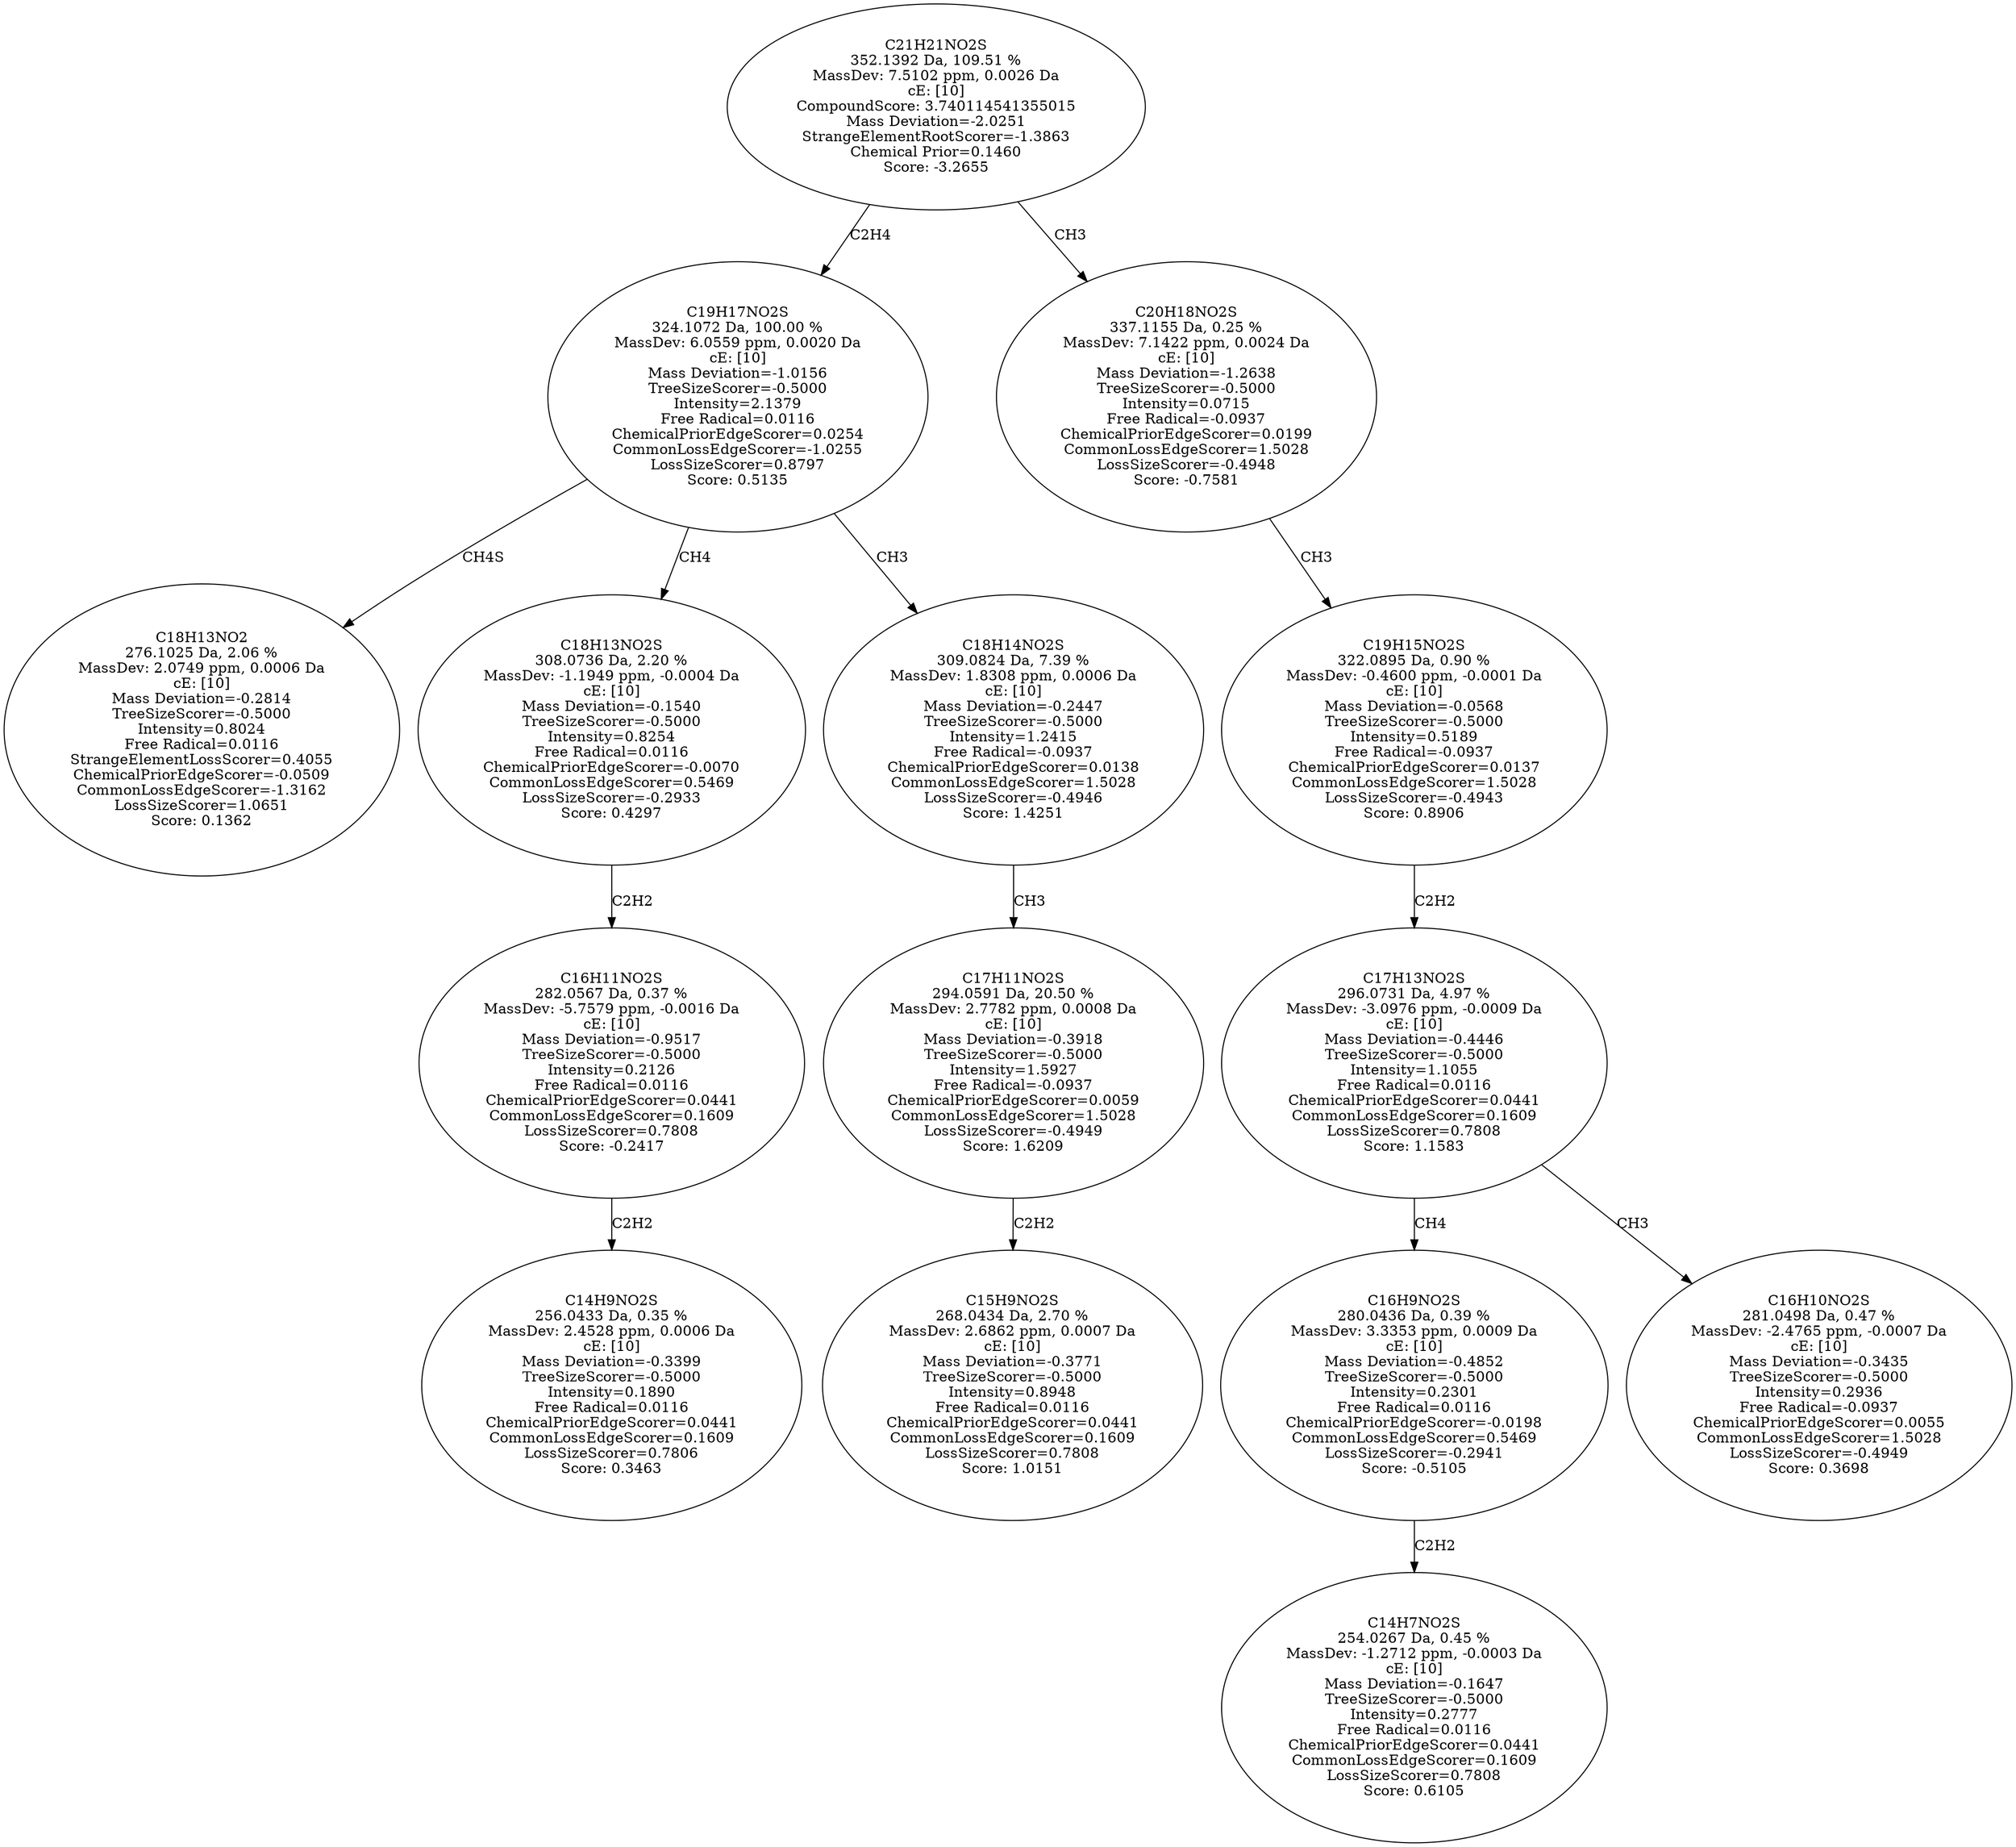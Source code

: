 strict digraph {
v1 [label="C18H13NO2\n276.1025 Da, 2.06 %\nMassDev: 2.0749 ppm, 0.0006 Da\ncE: [10]\nMass Deviation=-0.2814\nTreeSizeScorer=-0.5000\nIntensity=0.8024\nFree Radical=0.0116\nStrangeElementLossScorer=0.4055\nChemicalPriorEdgeScorer=-0.0509\nCommonLossEdgeScorer=-1.3162\nLossSizeScorer=1.0651\nScore: 0.1362"];
v2 [label="C14H9NO2S\n256.0433 Da, 0.35 %\nMassDev: 2.4528 ppm, 0.0006 Da\ncE: [10]\nMass Deviation=-0.3399\nTreeSizeScorer=-0.5000\nIntensity=0.1890\nFree Radical=0.0116\nChemicalPriorEdgeScorer=0.0441\nCommonLossEdgeScorer=0.1609\nLossSizeScorer=0.7806\nScore: 0.3463"];
v3 [label="C16H11NO2S\n282.0567 Da, 0.37 %\nMassDev: -5.7579 ppm, -0.0016 Da\ncE: [10]\nMass Deviation=-0.9517\nTreeSizeScorer=-0.5000\nIntensity=0.2126\nFree Radical=0.0116\nChemicalPriorEdgeScorer=0.0441\nCommonLossEdgeScorer=0.1609\nLossSizeScorer=0.7808\nScore: -0.2417"];
v4 [label="C18H13NO2S\n308.0736 Da, 2.20 %\nMassDev: -1.1949 ppm, -0.0004 Da\ncE: [10]\nMass Deviation=-0.1540\nTreeSizeScorer=-0.5000\nIntensity=0.8254\nFree Radical=0.0116\nChemicalPriorEdgeScorer=-0.0070\nCommonLossEdgeScorer=0.5469\nLossSizeScorer=-0.2933\nScore: 0.4297"];
v5 [label="C15H9NO2S\n268.0434 Da, 2.70 %\nMassDev: 2.6862 ppm, 0.0007 Da\ncE: [10]\nMass Deviation=-0.3771\nTreeSizeScorer=-0.5000\nIntensity=0.8948\nFree Radical=0.0116\nChemicalPriorEdgeScorer=0.0441\nCommonLossEdgeScorer=0.1609\nLossSizeScorer=0.7808\nScore: 1.0151"];
v6 [label="C17H11NO2S\n294.0591 Da, 20.50 %\nMassDev: 2.7782 ppm, 0.0008 Da\ncE: [10]\nMass Deviation=-0.3918\nTreeSizeScorer=-0.5000\nIntensity=1.5927\nFree Radical=-0.0937\nChemicalPriorEdgeScorer=0.0059\nCommonLossEdgeScorer=1.5028\nLossSizeScorer=-0.4949\nScore: 1.6209"];
v7 [label="C18H14NO2S\n309.0824 Da, 7.39 %\nMassDev: 1.8308 ppm, 0.0006 Da\ncE: [10]\nMass Deviation=-0.2447\nTreeSizeScorer=-0.5000\nIntensity=1.2415\nFree Radical=-0.0937\nChemicalPriorEdgeScorer=0.0138\nCommonLossEdgeScorer=1.5028\nLossSizeScorer=-0.4946\nScore: 1.4251"];
v8 [label="C19H17NO2S\n324.1072 Da, 100.00 %\nMassDev: 6.0559 ppm, 0.0020 Da\ncE: [10]\nMass Deviation=-1.0156\nTreeSizeScorer=-0.5000\nIntensity=2.1379\nFree Radical=0.0116\nChemicalPriorEdgeScorer=0.0254\nCommonLossEdgeScorer=-1.0255\nLossSizeScorer=0.8797\nScore: 0.5135"];
v9 [label="C14H7NO2S\n254.0267 Da, 0.45 %\nMassDev: -1.2712 ppm, -0.0003 Da\ncE: [10]\nMass Deviation=-0.1647\nTreeSizeScorer=-0.5000\nIntensity=0.2777\nFree Radical=0.0116\nChemicalPriorEdgeScorer=0.0441\nCommonLossEdgeScorer=0.1609\nLossSizeScorer=0.7808\nScore: 0.6105"];
v10 [label="C16H9NO2S\n280.0436 Da, 0.39 %\nMassDev: 3.3353 ppm, 0.0009 Da\ncE: [10]\nMass Deviation=-0.4852\nTreeSizeScorer=-0.5000\nIntensity=0.2301\nFree Radical=0.0116\nChemicalPriorEdgeScorer=-0.0198\nCommonLossEdgeScorer=0.5469\nLossSizeScorer=-0.2941\nScore: -0.5105"];
v11 [label="C16H10NO2S\n281.0498 Da, 0.47 %\nMassDev: -2.4765 ppm, -0.0007 Da\ncE: [10]\nMass Deviation=-0.3435\nTreeSizeScorer=-0.5000\nIntensity=0.2936\nFree Radical=-0.0937\nChemicalPriorEdgeScorer=0.0055\nCommonLossEdgeScorer=1.5028\nLossSizeScorer=-0.4949\nScore: 0.3698"];
v12 [label="C17H13NO2S\n296.0731 Da, 4.97 %\nMassDev: -3.0976 ppm, -0.0009 Da\ncE: [10]\nMass Deviation=-0.4446\nTreeSizeScorer=-0.5000\nIntensity=1.1055\nFree Radical=0.0116\nChemicalPriorEdgeScorer=0.0441\nCommonLossEdgeScorer=0.1609\nLossSizeScorer=0.7808\nScore: 1.1583"];
v13 [label="C19H15NO2S\n322.0895 Da, 0.90 %\nMassDev: -0.4600 ppm, -0.0001 Da\ncE: [10]\nMass Deviation=-0.0568\nTreeSizeScorer=-0.5000\nIntensity=0.5189\nFree Radical=-0.0937\nChemicalPriorEdgeScorer=0.0137\nCommonLossEdgeScorer=1.5028\nLossSizeScorer=-0.4943\nScore: 0.8906"];
v14 [label="C20H18NO2S\n337.1155 Da, 0.25 %\nMassDev: 7.1422 ppm, 0.0024 Da\ncE: [10]\nMass Deviation=-1.2638\nTreeSizeScorer=-0.5000\nIntensity=0.0715\nFree Radical=-0.0937\nChemicalPriorEdgeScorer=0.0199\nCommonLossEdgeScorer=1.5028\nLossSizeScorer=-0.4948\nScore: -0.7581"];
v15 [label="C21H21NO2S\n352.1392 Da, 109.51 %\nMassDev: 7.5102 ppm, 0.0026 Da\ncE: [10]\nCompoundScore: 3.740114541355015\nMass Deviation=-2.0251\nStrangeElementRootScorer=-1.3863\nChemical Prior=0.1460\nScore: -3.2655"];
v8 -> v1 [label="CH4S"];
v3 -> v2 [label="C2H2"];
v4 -> v3 [label="C2H2"];
v8 -> v4 [label="CH4"];
v6 -> v5 [label="C2H2"];
v7 -> v6 [label="CH3"];
v8 -> v7 [label="CH3"];
v15 -> v8 [label="C2H4"];
v10 -> v9 [label="C2H2"];
v12 -> v10 [label="CH4"];
v12 -> v11 [label="CH3"];
v13 -> v12 [label="C2H2"];
v14 -> v13 [label="CH3"];
v15 -> v14 [label="CH3"];
}